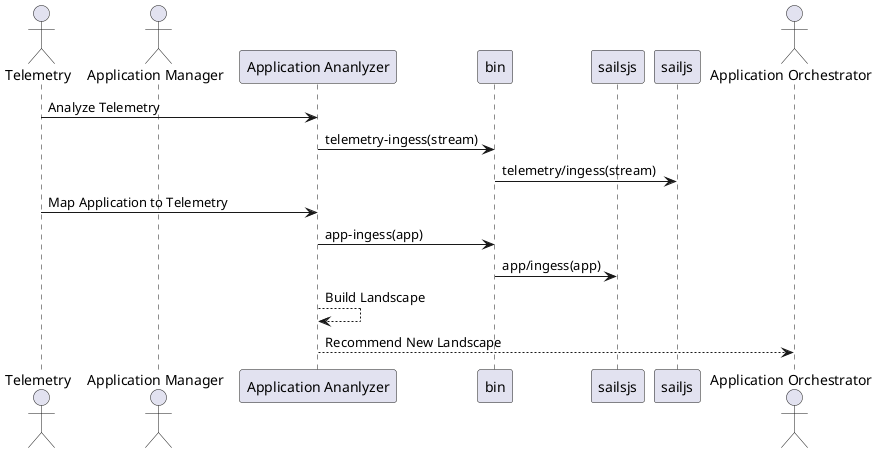 @startuml
actor Telemetry as T
actor "Application Manager" as AM

participant "Application Ananlyzer" as AA
participant bin
participant sailsjs

T -> AA: Analyze Telemetry
AA -> bin: telemetry-ingess(stream)
bin -> sailjs: telemetry/ingess(stream)

T -> AA: Map Application to Telemetry
AA -> bin: app-ingess(app)
bin -> sailsjs: app/ingess(app)

AA --> AA: Build Landscape

actor "Application Orchestrator" as AO
AA --> AO: Recommend New Landscape

@enduml
